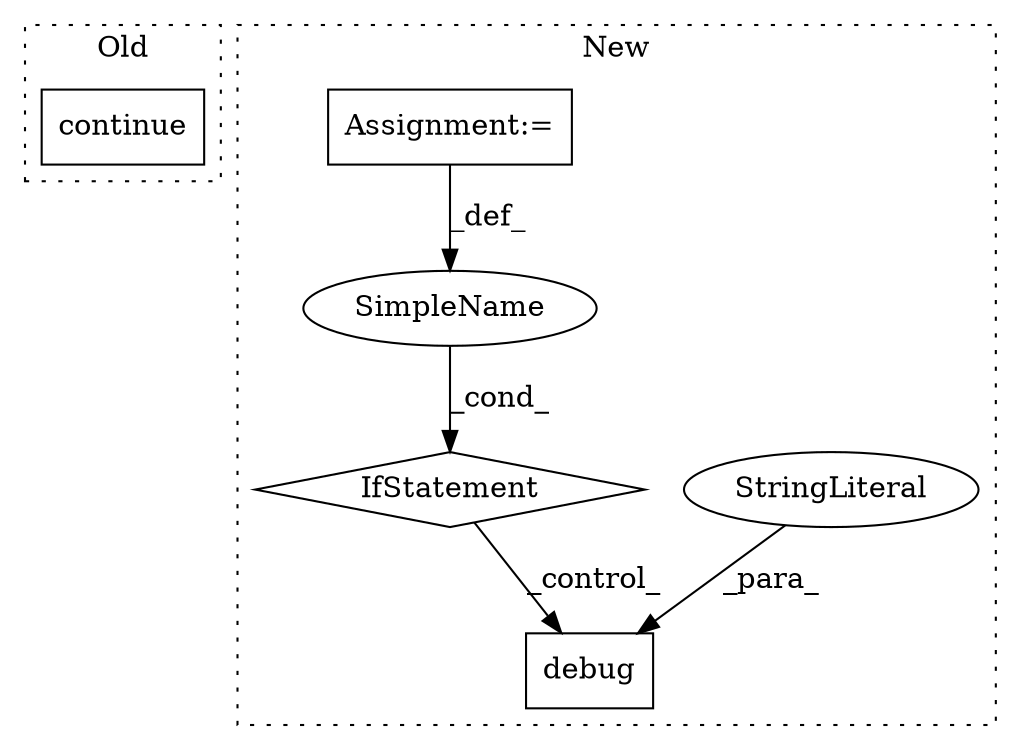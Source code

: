 digraph G {
subgraph cluster0 {
1 [label="continue" a="18" s="4549" l="9" shape="box"];
label = "Old";
style="dotted";
}
subgraph cluster1 {
2 [label="debug" a="32" s="4949,4983" l="6,1" shape="box"];
3 [label="StringLiteral" a="45" s="4955" l="28" shape="ellipse"];
4 [label="IfStatement" a="25" s="4906,4925" l="4,2" shape="diamond"];
5 [label="SimpleName" a="42" s="" l="" shape="ellipse"];
6 [label="Assignment:=" a="7" s="4583" l="1" shape="box"];
label = "New";
style="dotted";
}
3 -> 2 [label="_para_"];
4 -> 2 [label="_control_"];
5 -> 4 [label="_cond_"];
6 -> 5 [label="_def_"];
}